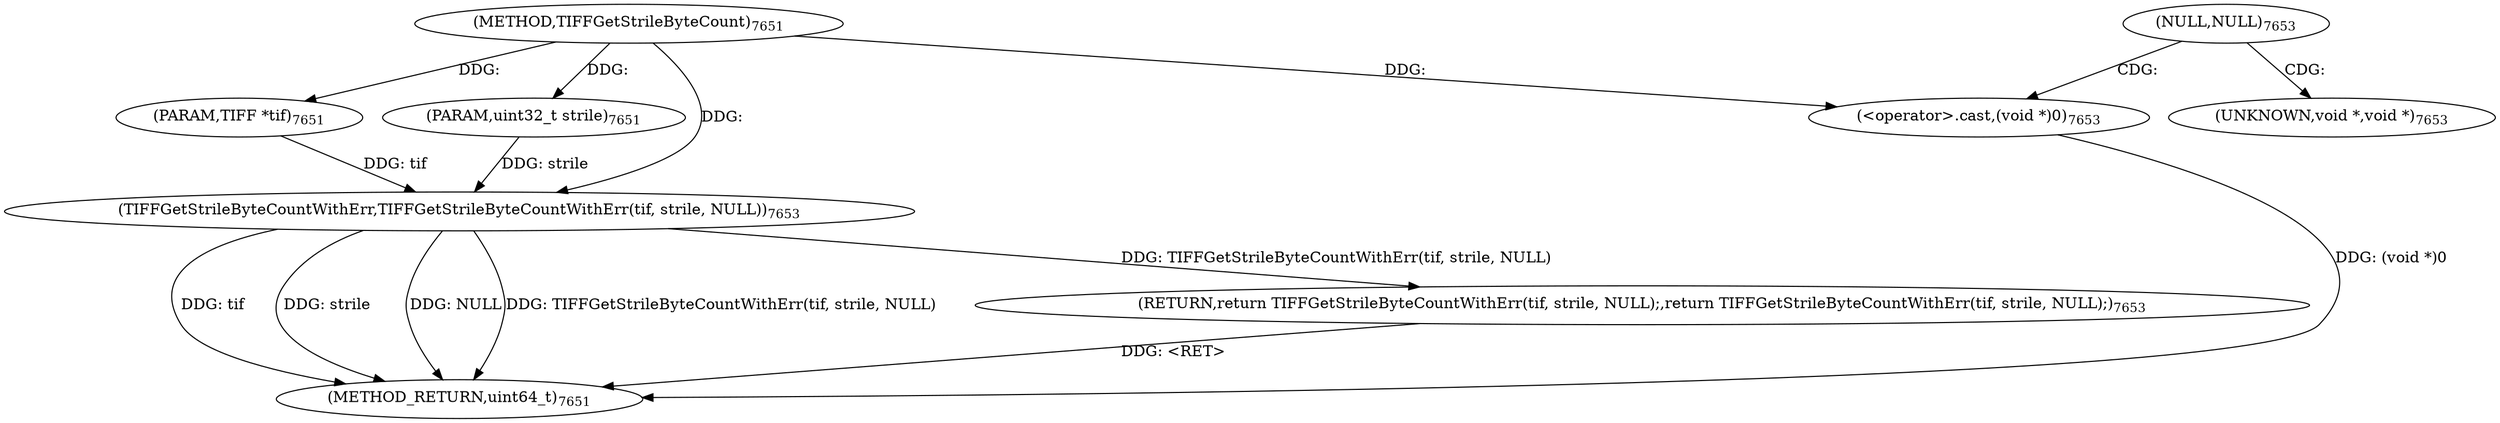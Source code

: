 digraph "TIFFGetStrileByteCount" {  
"98494" [label = <(METHOD,TIFFGetStrileByteCount)<SUB>7651</SUB>> ]
"98507" [label = <(METHOD_RETURN,uint64_t)<SUB>7651</SUB>> ]
"98495" [label = <(PARAM,TIFF *tif)<SUB>7651</SUB>> ]
"98496" [label = <(PARAM,uint32_t strile)<SUB>7651</SUB>> ]
"98498" [label = <(RETURN,return TIFFGetStrileByteCountWithErr(tif, strile, NULL);,return TIFFGetStrileByteCountWithErr(tif, strile, NULL);)<SUB>7653</SUB>> ]
"98499" [label = <(TIFFGetStrileByteCountWithErr,TIFFGetStrileByteCountWithErr(tif, strile, NULL))<SUB>7653</SUB>> ]
"98504" [label = <(&lt;operator&gt;.cast,(void *)0)<SUB>7653</SUB>> ]
"98502" [label = <(NULL,NULL)<SUB>7653</SUB>> ]
"98505" [label = <(UNKNOWN,void *,void *)<SUB>7653</SUB>> ]
  "98498" -> "98507"  [ label = "DDG: &lt;RET&gt;"] 
  "98499" -> "98507"  [ label = "DDG: tif"] 
  "98499" -> "98507"  [ label = "DDG: strile"] 
  "98499" -> "98507"  [ label = "DDG: NULL"] 
  "98504" -> "98507"  [ label = "DDG: (void *)0"] 
  "98499" -> "98507"  [ label = "DDG: TIFFGetStrileByteCountWithErr(tif, strile, NULL)"] 
  "98494" -> "98495"  [ label = "DDG: "] 
  "98494" -> "98496"  [ label = "DDG: "] 
  "98499" -> "98498"  [ label = "DDG: TIFFGetStrileByteCountWithErr(tif, strile, NULL)"] 
  "98495" -> "98499"  [ label = "DDG: tif"] 
  "98494" -> "98499"  [ label = "DDG: "] 
  "98496" -> "98499"  [ label = "DDG: strile"] 
  "98494" -> "98504"  [ label = "DDG: "] 
  "98502" -> "98505"  [ label = "CDG: "] 
  "98502" -> "98504"  [ label = "CDG: "] 
}
